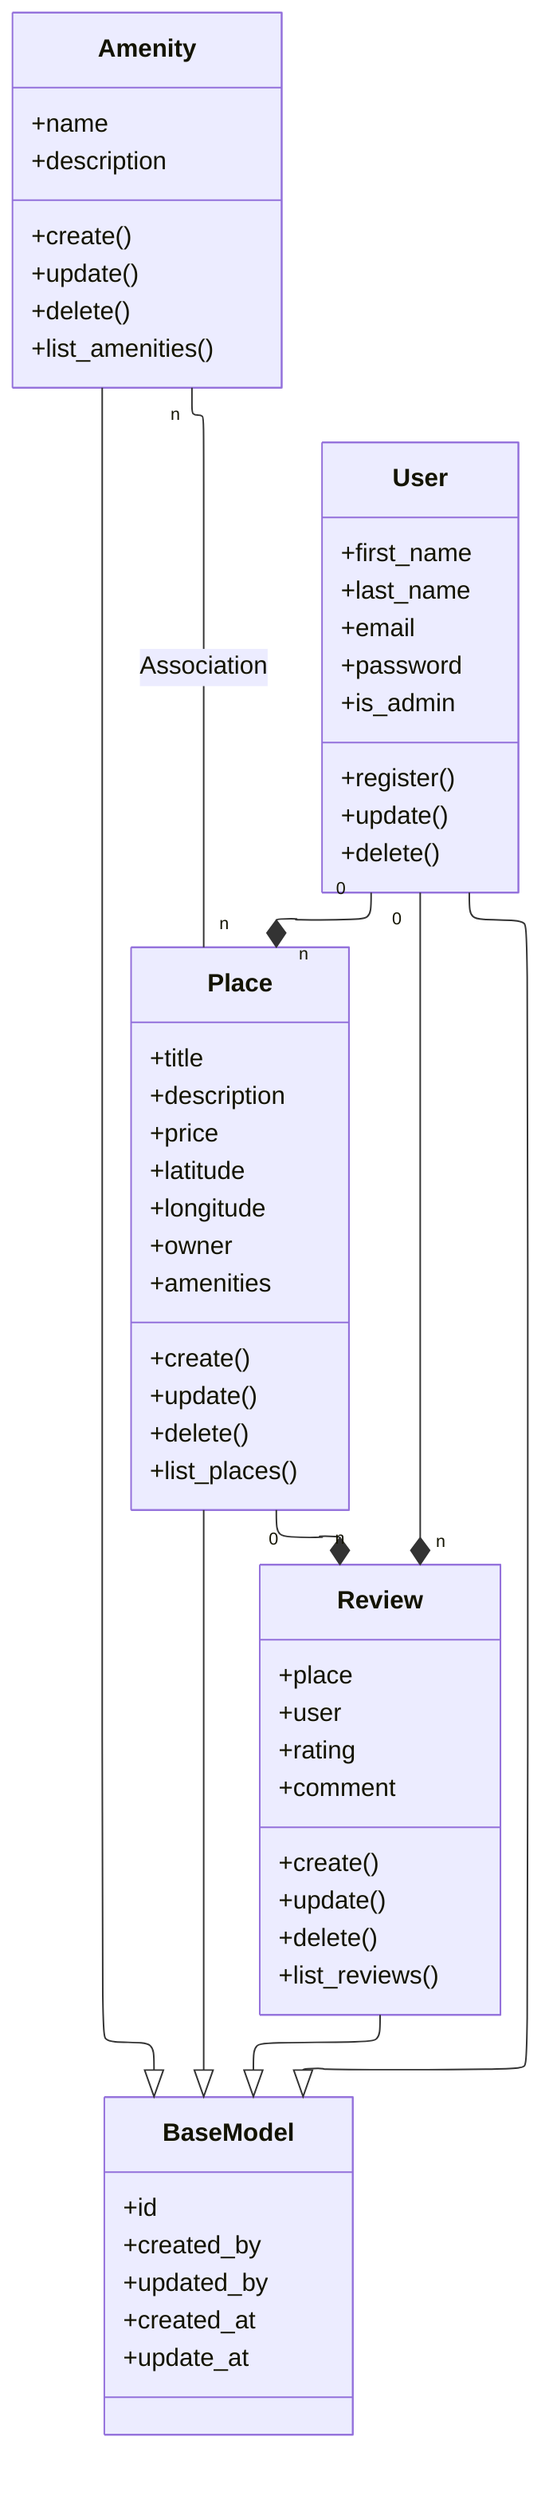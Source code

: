 ---
config:
  theme: default
  layout: elk
---
classDiagram
direction TB

class BaseModel {
    +id
    +created_by
    +updated_by
    +created_at
    +update_at
}

class User {
    +first_name
    +last_name
    +email
    +password
    +is_admin
    +register()
    +update()
    +delete()
}

class Place {
    +title
    +description
    +price
    +latitude
    +longitude
    +owner
    +amenities
    +create()
    +update()
    +delete()
    +list_places()
}

class Amenity {
    +name
    +description
    +create()
    +update()
    +delete()
    +list_amenities()
}

class Review {
    +place
    +user
    +rating
    +comment
    +create()
    +update()
    +delete()
    +list_reviews()
}

User --|> BaseModel
Place --|> BaseModel
Amenity --|> BaseModel
Review --|> BaseModel

Amenity "n" -- "n" Place : Association
User "0" --* "n" Place
User "0" --* "n" Review
Place "0" --* "n" Review